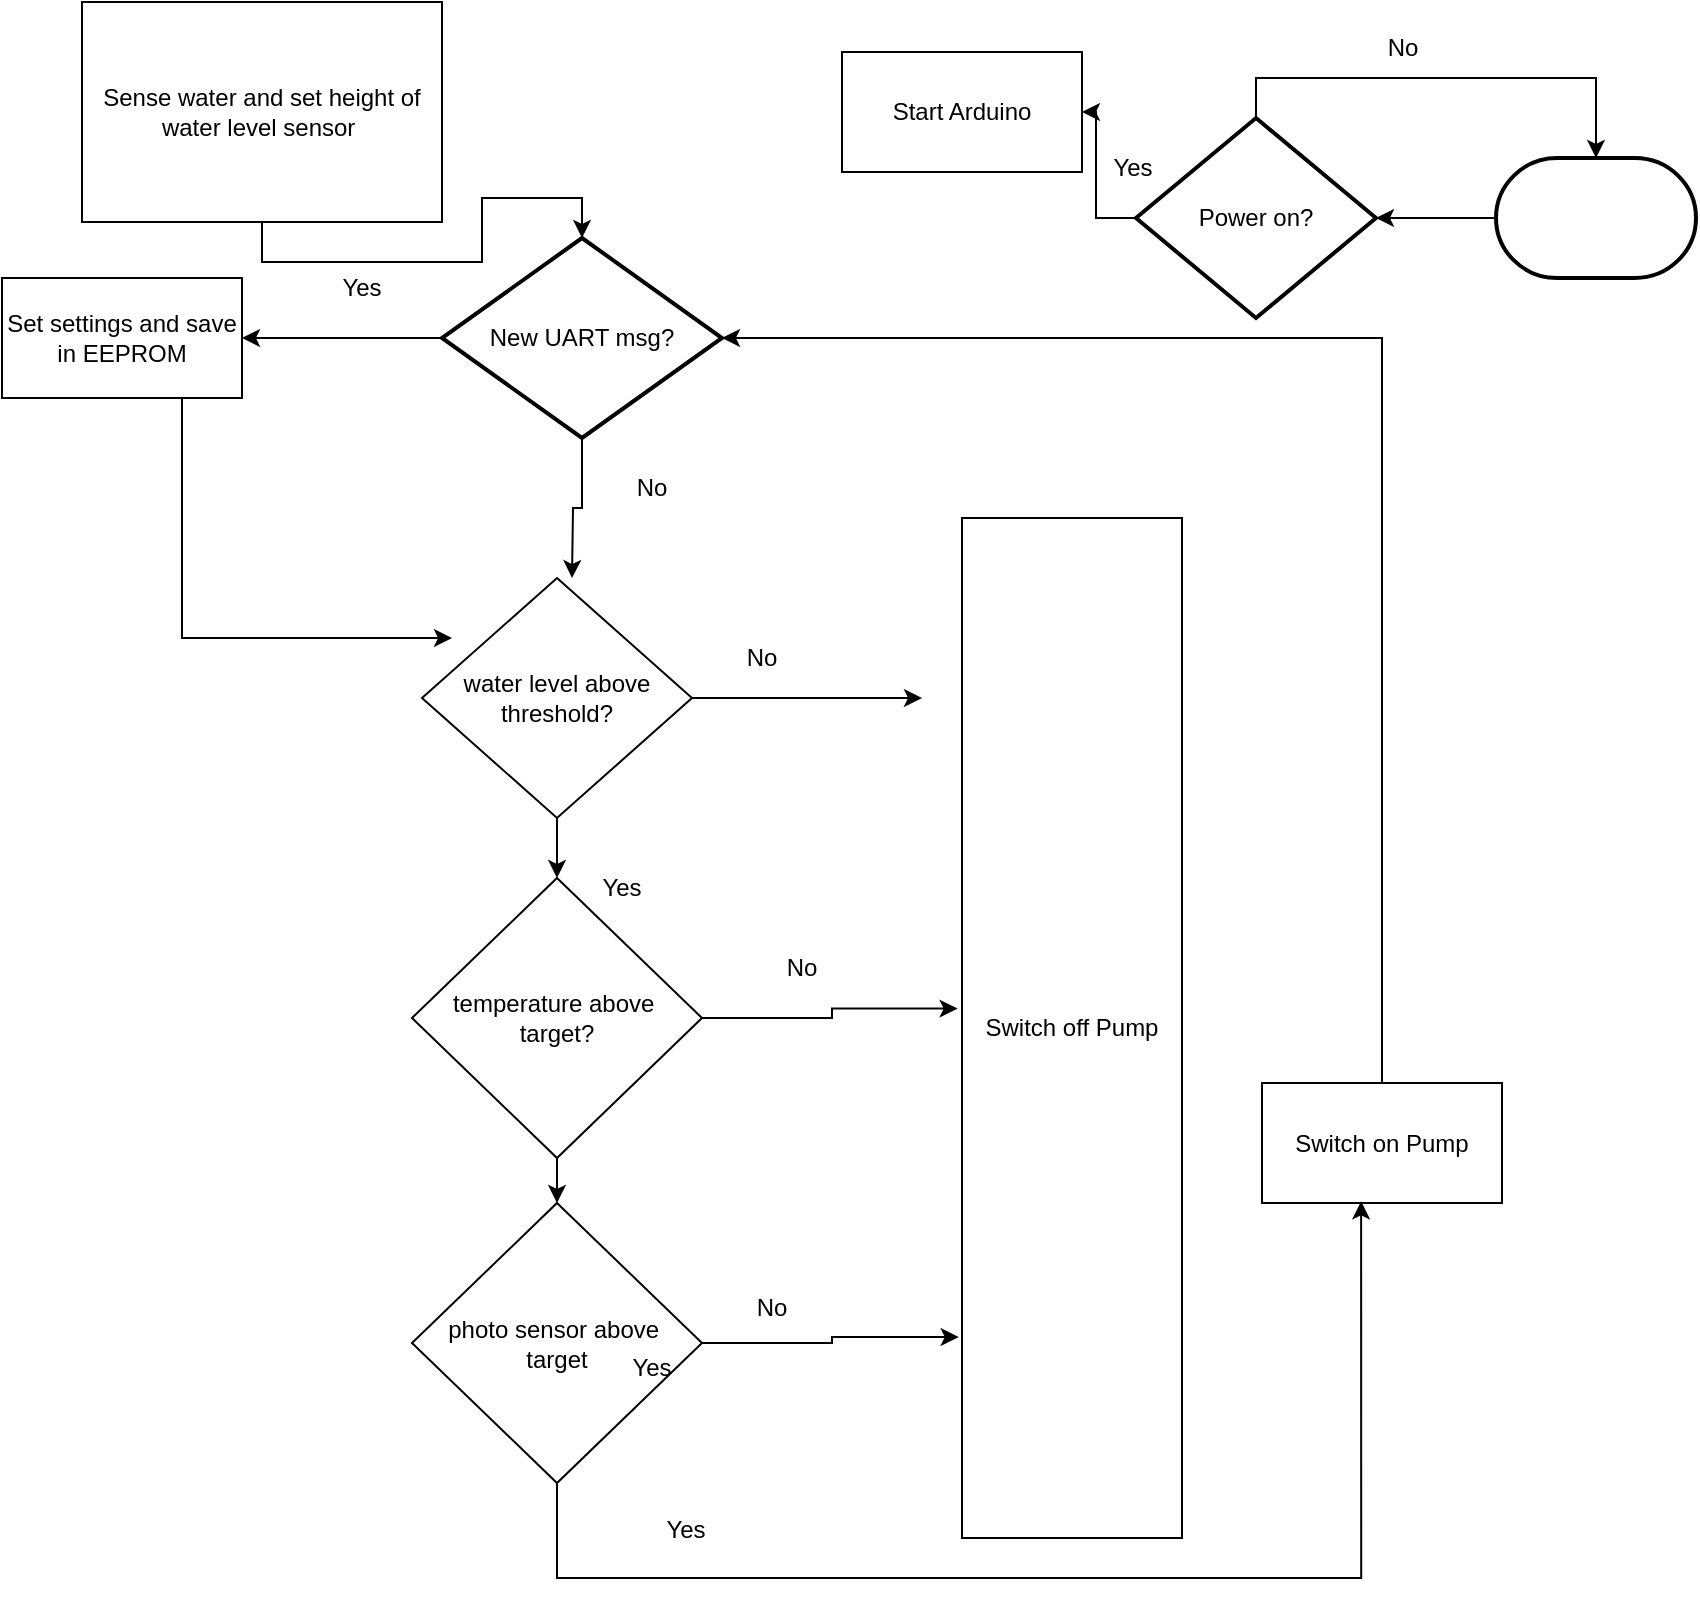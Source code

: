 <mxfile version="24.7.6">
  <diagram name="Page-1" id="yNYbuMme80xcPHQipdmm">
    <mxGraphModel grid="1" page="1" gridSize="10" guides="1" tooltips="1" connect="1" arrows="1" fold="1" pageScale="1" pageWidth="827" pageHeight="1169" math="0" shadow="0">
      <root>
        <mxCell id="0" />
        <mxCell id="1" parent="0" />
        <mxCell id="DtsNi0ToPmhLv28oZADu-54" style="edgeStyle=orthogonalEdgeStyle;rounded=0;orthogonalLoop=1;jettySize=auto;html=1;" edge="1" parent="1" source="hwvqLjOASp_te0Ma1rI8-5" target="hwvqLjOASp_te0Ma1rI8-6">
          <mxGeometry relative="1" as="geometry" />
        </mxCell>
        <mxCell id="hwvqLjOASp_te0Ma1rI8-5" value="" style="strokeWidth=2;html=1;shape=mxgraph.flowchart.terminator;whiteSpace=wrap;" vertex="1" parent="1">
          <mxGeometry x="857" y="320" width="100" height="60" as="geometry" />
        </mxCell>
        <mxCell id="DtsNi0ToPmhLv28oZADu-55" style="edgeStyle=orthogonalEdgeStyle;rounded=0;orthogonalLoop=1;jettySize=auto;html=1;" edge="1" parent="1" source="hwvqLjOASp_te0Ma1rI8-6" target="hwvqLjOASp_te0Ma1rI8-8">
          <mxGeometry relative="1" as="geometry" />
        </mxCell>
        <mxCell id="DtsNi0ToPmhLv28oZADu-61" style="edgeStyle=orthogonalEdgeStyle;rounded=0;orthogonalLoop=1;jettySize=auto;html=1;" edge="1" parent="1" source="hwvqLjOASp_te0Ma1rI8-6" target="hwvqLjOASp_te0Ma1rI8-5">
          <mxGeometry relative="1" as="geometry">
            <Array as="points">
              <mxPoint x="737" y="280" />
              <mxPoint x="907" y="280" />
            </Array>
          </mxGeometry>
        </mxCell>
        <mxCell id="hwvqLjOASp_te0Ma1rI8-6" value="Power on?" style="strokeWidth=2;html=1;shape=mxgraph.flowchart.decision;whiteSpace=wrap;" vertex="1" parent="1">
          <mxGeometry x="677" y="300" width="120" height="100" as="geometry" />
        </mxCell>
        <mxCell id="hwvqLjOASp_te0Ma1rI8-8" value="Start Arduino" style="rounded=0;whiteSpace=wrap;html=1;" vertex="1" parent="1">
          <mxGeometry x="530" y="267" width="120" height="60" as="geometry" />
        </mxCell>
        <mxCell id="DtsNi0ToPmhLv28oZADu-20" style="edgeStyle=orthogonalEdgeStyle;rounded=0;orthogonalLoop=1;jettySize=auto;html=1;entryX=0.5;entryY=0;entryDx=0;entryDy=0;" edge="1" parent="1" source="hwvqLjOASp_te0Ma1rI8-16">
          <mxGeometry relative="1" as="geometry">
            <mxPoint x="395" y="530" as="targetPoint" />
          </mxGeometry>
        </mxCell>
        <mxCell id="hwvqLjOASp_te0Ma1rI8-16" value="New UART msg?" style="strokeWidth=2;html=1;shape=mxgraph.flowchart.decision;whiteSpace=wrap;" vertex="1" parent="1">
          <mxGeometry x="330" y="360" width="140" height="100" as="geometry" />
        </mxCell>
        <mxCell id="hwvqLjOASp_te0Ma1rI8-45" value="" style="endArrow=classic;html=1;rounded=0;exitX=0;exitY=0.5;exitDx=0;exitDy=0;exitPerimeter=0;" edge="1" parent="1" source="hwvqLjOASp_te0Ma1rI8-16" target="hwvqLjOASp_te0Ma1rI8-47">
          <mxGeometry width="50" height="50" relative="1" as="geometry">
            <mxPoint x="580" y="440" as="sourcePoint" />
            <mxPoint x="550" y="410" as="targetPoint" />
          </mxGeometry>
        </mxCell>
        <mxCell id="hwvqLjOASp_te0Ma1rI8-46" value="Yes" style="text;html=1;align=center;verticalAlign=middle;whiteSpace=wrap;rounded=0;" vertex="1" parent="1">
          <mxGeometry x="260" y="370" width="60" height="30" as="geometry" />
        </mxCell>
        <mxCell id="DtsNi0ToPmhLv28oZADu-19" style="edgeStyle=orthogonalEdgeStyle;rounded=0;orthogonalLoop=1;jettySize=auto;html=1;entryX=0;entryY=0.5;entryDx=0;entryDy=0;" edge="1" parent="1" source="hwvqLjOASp_te0Ma1rI8-47">
          <mxGeometry relative="1" as="geometry">
            <mxPoint x="335" y="560" as="targetPoint" />
            <Array as="points">
              <mxPoint x="200" y="560" />
            </Array>
          </mxGeometry>
        </mxCell>
        <mxCell id="hwvqLjOASp_te0Ma1rI8-47" value="Set settings and save in EEPROM" style="rounded=0;whiteSpace=wrap;html=1;" vertex="1" parent="1">
          <mxGeometry x="110" y="380" width="120" height="60" as="geometry" />
        </mxCell>
        <mxCell id="DtsNi0ToPmhLv28oZADu-18" value="Sense water and set height of water level sensor&amp;nbsp;" style="rounded=0;whiteSpace=wrap;html=1;" vertex="1" parent="1">
          <mxGeometry x="150" y="242" width="180" height="110" as="geometry" />
        </mxCell>
        <mxCell id="DtsNi0ToPmhLv28oZADu-23" value="No" style="text;html=1;align=center;verticalAlign=middle;whiteSpace=wrap;rounded=0;" vertex="1" parent="1">
          <mxGeometry x="405" y="470" width="60" height="30" as="geometry" />
        </mxCell>
        <mxCell id="DtsNi0ToPmhLv28oZADu-24" style="edgeStyle=orthogonalEdgeStyle;rounded=0;orthogonalLoop=1;jettySize=auto;html=1;entryX=0.5;entryY=0;entryDx=0;entryDy=0;entryPerimeter=0;" edge="1" parent="1" source="DtsNi0ToPmhLv28oZADu-18" target="hwvqLjOASp_te0Ma1rI8-16">
          <mxGeometry relative="1" as="geometry" />
        </mxCell>
        <mxCell id="DtsNi0ToPmhLv28oZADu-28" style="edgeStyle=orthogonalEdgeStyle;rounded=0;orthogonalLoop=1;jettySize=auto;html=1;" edge="1" parent="1" source="DtsNi0ToPmhLv28oZADu-25">
          <mxGeometry relative="1" as="geometry">
            <mxPoint x="570" y="590" as="targetPoint" />
          </mxGeometry>
        </mxCell>
        <mxCell id="DtsNi0ToPmhLv28oZADu-36" style="edgeStyle=orthogonalEdgeStyle;rounded=0;orthogonalLoop=1;jettySize=auto;html=1;entryX=0.5;entryY=0;entryDx=0;entryDy=0;" edge="1" parent="1" source="DtsNi0ToPmhLv28oZADu-25" target="DtsNi0ToPmhLv28oZADu-26">
          <mxGeometry relative="1" as="geometry" />
        </mxCell>
        <mxCell id="DtsNi0ToPmhLv28oZADu-25" value="water level above threshold?" style="rhombus;whiteSpace=wrap;html=1;" vertex="1" parent="1">
          <mxGeometry x="320" y="530" width="135" height="120" as="geometry" />
        </mxCell>
        <mxCell id="DtsNi0ToPmhLv28oZADu-37" style="edgeStyle=orthogonalEdgeStyle;rounded=0;orthogonalLoop=1;jettySize=auto;html=1;entryX=0.5;entryY=0;entryDx=0;entryDy=0;" edge="1" parent="1" source="DtsNi0ToPmhLv28oZADu-26" target="DtsNi0ToPmhLv28oZADu-27">
          <mxGeometry relative="1" as="geometry" />
        </mxCell>
        <mxCell id="DtsNi0ToPmhLv28oZADu-26" value="temperature above&amp;nbsp;&lt;div&gt;target?&lt;/div&gt;" style="rhombus;whiteSpace=wrap;html=1;" vertex="1" parent="1">
          <mxGeometry x="315" y="680" width="145" height="140" as="geometry" />
        </mxCell>
        <mxCell id="DtsNi0ToPmhLv28oZADu-30" style="edgeStyle=orthogonalEdgeStyle;rounded=0;orthogonalLoop=1;jettySize=auto;html=1;entryX=-0.015;entryY=0.803;entryDx=0;entryDy=0;entryPerimeter=0;" edge="1" parent="1" source="DtsNi0ToPmhLv28oZADu-27" target="DtsNi0ToPmhLv28oZADu-31">
          <mxGeometry relative="1" as="geometry">
            <mxPoint x="575" y="1040" as="targetPoint" />
          </mxGeometry>
        </mxCell>
        <mxCell id="DtsNi0ToPmhLv28oZADu-27" value="photo sensor above&amp;nbsp;&lt;div&gt;target&lt;/div&gt;" style="rhombus;whiteSpace=wrap;html=1;" vertex="1" parent="1">
          <mxGeometry x="315" y="842.5" width="145" height="140" as="geometry" />
        </mxCell>
        <mxCell id="DtsNi0ToPmhLv28oZADu-31" value="Switch off Pump" style="rounded=0;whiteSpace=wrap;html=1;" vertex="1" parent="1">
          <mxGeometry x="590" y="500" width="110" height="510" as="geometry" />
        </mxCell>
        <mxCell id="DtsNi0ToPmhLv28oZADu-41" value="No" style="text;html=1;align=center;verticalAlign=middle;whiteSpace=wrap;rounded=0;" vertex="1" parent="1">
          <mxGeometry x="460" y="555" width="60" height="30" as="geometry" />
        </mxCell>
        <mxCell id="DtsNi0ToPmhLv28oZADu-43" value="No" style="text;html=1;align=center;verticalAlign=middle;whiteSpace=wrap;rounded=0;" vertex="1" parent="1">
          <mxGeometry x="465" y="880" width="60" height="30" as="geometry" />
        </mxCell>
        <mxCell id="DtsNi0ToPmhLv28oZADu-44" value="Yes" style="text;html=1;align=center;verticalAlign=middle;whiteSpace=wrap;rounded=0;" vertex="1" parent="1">
          <mxGeometry x="390" y="670" width="60" height="30" as="geometry" />
        </mxCell>
        <mxCell id="DtsNi0ToPmhLv28oZADu-45" value="Yes" style="text;html=1;align=center;verticalAlign=middle;whiteSpace=wrap;rounded=0;" vertex="1" parent="1">
          <mxGeometry x="405" y="910" width="60" height="30" as="geometry" />
        </mxCell>
        <mxCell id="DtsNi0ToPmhLv28oZADu-46" value="Yes" style="text;html=1;align=center;verticalAlign=middle;whiteSpace=wrap;rounded=0;" vertex="1" parent="1">
          <mxGeometry x="421.94" y="990.98" width="60" height="30" as="geometry" />
        </mxCell>
        <mxCell id="DtsNi0ToPmhLv28oZADu-50" style="edgeStyle=orthogonalEdgeStyle;rounded=0;orthogonalLoop=1;jettySize=auto;html=1;" edge="1" parent="1" source="DtsNi0ToPmhLv28oZADu-47" target="hwvqLjOASp_te0Ma1rI8-16">
          <mxGeometry relative="1" as="geometry">
            <Array as="points">
              <mxPoint x="800" y="410" />
            </Array>
          </mxGeometry>
        </mxCell>
        <mxCell id="DtsNi0ToPmhLv28oZADu-47" value="Switch on Pump" style="rounded=0;whiteSpace=wrap;html=1;" vertex="1" parent="1">
          <mxGeometry x="740" y="782.5" width="120" height="60" as="geometry" />
        </mxCell>
        <mxCell id="DtsNi0ToPmhLv28oZADu-56" value="Yes" style="text;html=1;align=center;verticalAlign=middle;resizable=0;points=[];autosize=1;strokeColor=none;fillColor=none;" vertex="1" parent="1">
          <mxGeometry x="655" y="310" width="40" height="30" as="geometry" />
        </mxCell>
        <mxCell id="DtsNi0ToPmhLv28oZADu-62" value="No" style="text;html=1;align=center;verticalAlign=middle;resizable=0;points=[];autosize=1;strokeColor=none;fillColor=none;" vertex="1" parent="1">
          <mxGeometry x="790" y="250" width="40" height="30" as="geometry" />
        </mxCell>
        <mxCell id="DtsNi0ToPmhLv28oZADu-42" value="No" style="text;html=1;align=center;verticalAlign=middle;whiteSpace=wrap;rounded=0;" vertex="1" parent="1">
          <mxGeometry x="480" y="710" width="60" height="30" as="geometry" />
        </mxCell>
        <mxCell id="DtsNi0ToPmhLv28oZADu-66" style="edgeStyle=orthogonalEdgeStyle;rounded=0;orthogonalLoop=1;jettySize=auto;html=1;entryX=-0.02;entryY=0.481;entryDx=0;entryDy=0;entryPerimeter=0;" edge="1" parent="1" source="DtsNi0ToPmhLv28oZADu-26" target="DtsNi0ToPmhLv28oZADu-31">
          <mxGeometry relative="1" as="geometry" />
        </mxCell>
        <mxCell id="DtsNi0ToPmhLv28oZADu-68" style="edgeStyle=orthogonalEdgeStyle;rounded=0;orthogonalLoop=1;jettySize=auto;html=1;entryX=0.413;entryY=0.986;entryDx=0;entryDy=0;entryPerimeter=0;" edge="1" parent="1" source="DtsNi0ToPmhLv28oZADu-27" target="DtsNi0ToPmhLv28oZADu-47">
          <mxGeometry relative="1" as="geometry">
            <Array as="points">
              <mxPoint x="388" y="1030" />
              <mxPoint x="790" y="1030" />
            </Array>
          </mxGeometry>
        </mxCell>
      </root>
    </mxGraphModel>
  </diagram>
</mxfile>
